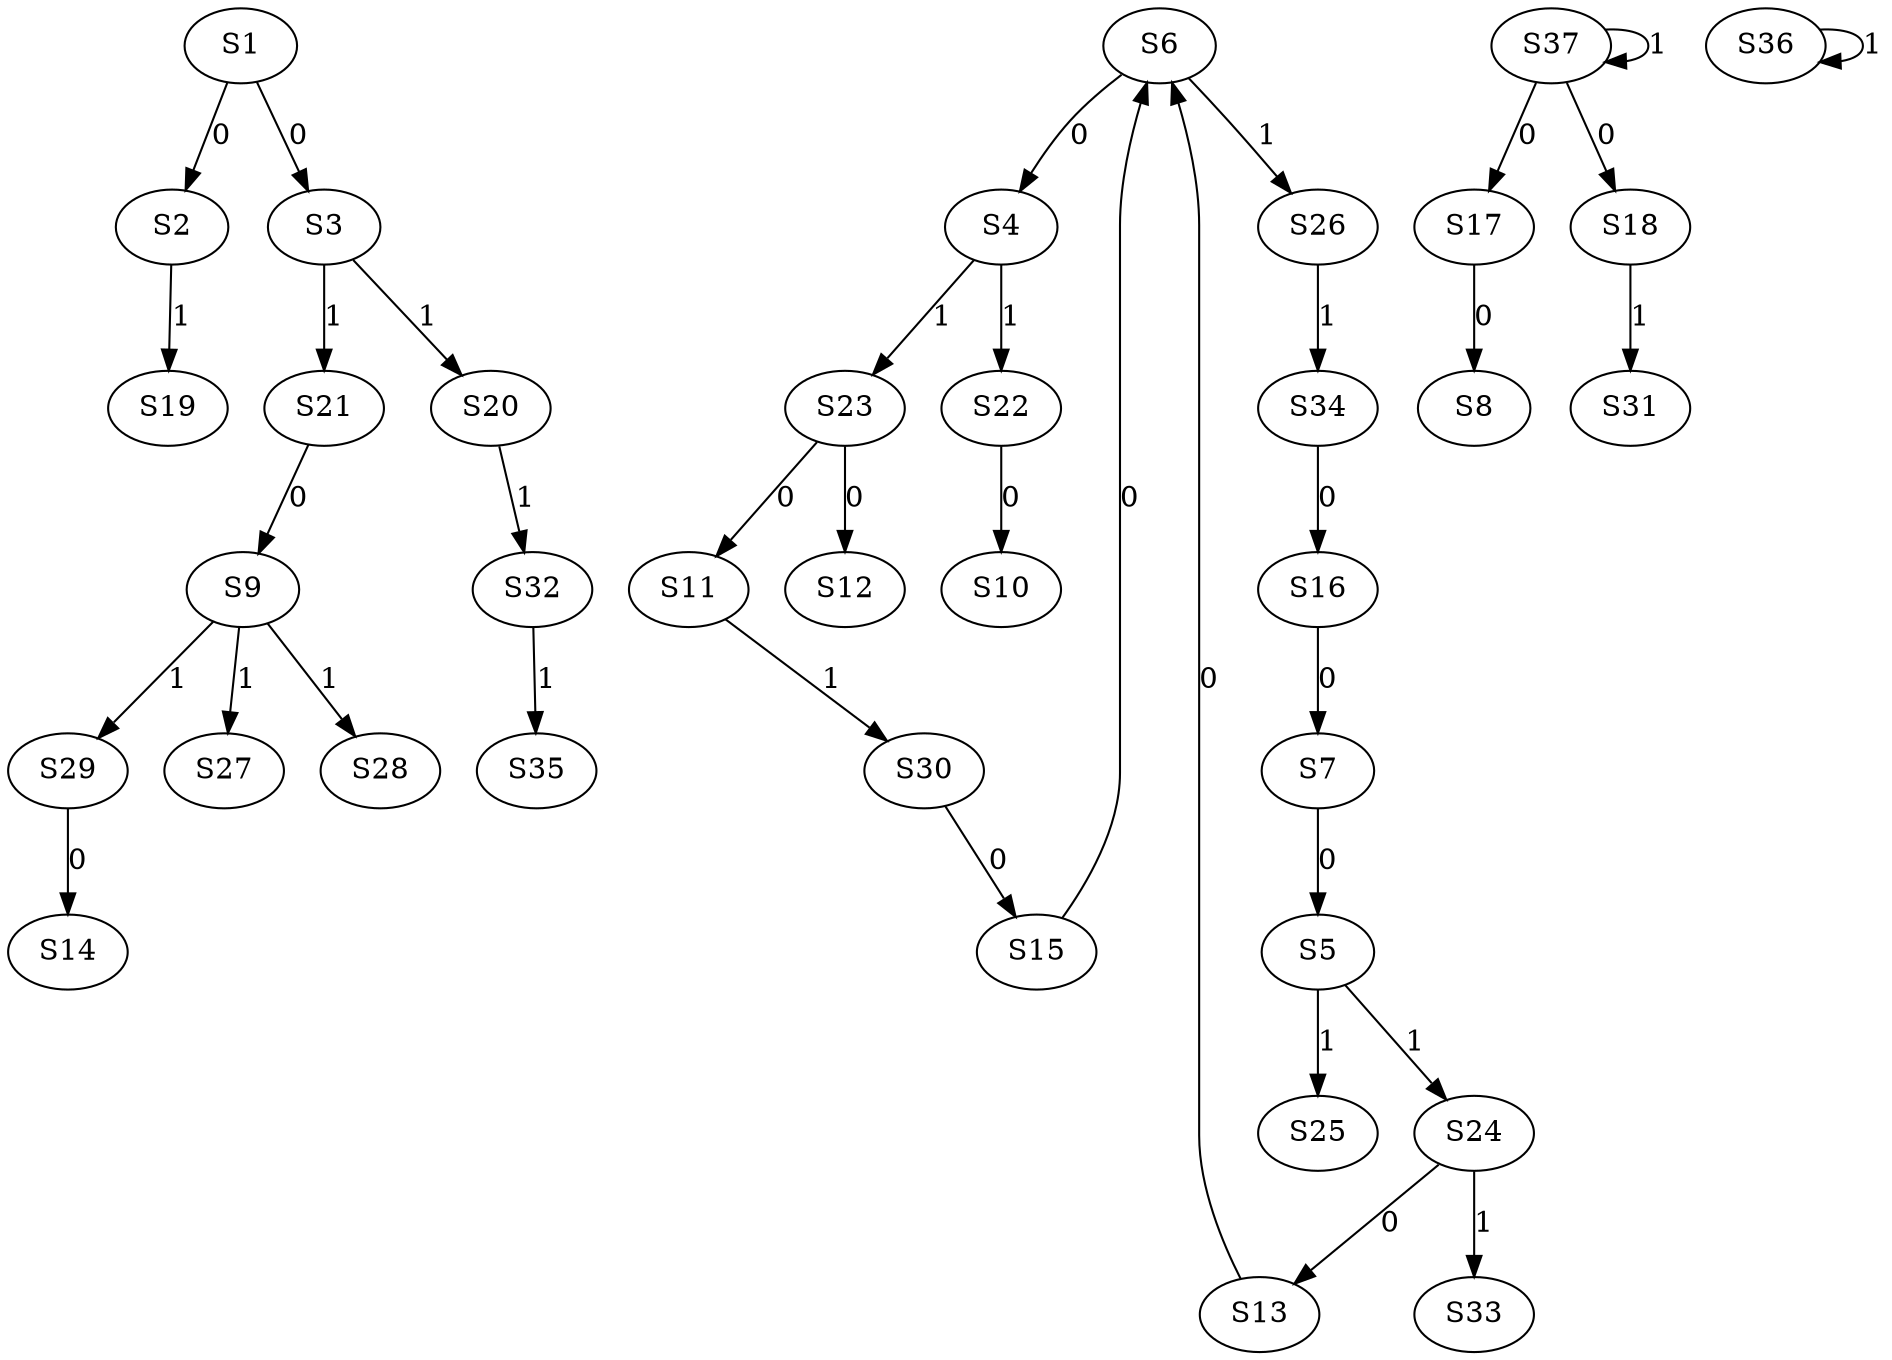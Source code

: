 strict digraph {
	S1 -> S2 [ label = 0 ];
	S1 -> S3 [ label = 0 ];
	S6 -> S4 [ label = 0 ];
	S7 -> S5 [ label = 0 ];
	S13 -> S6 [ label = 0 ];
	S16 -> S7 [ label = 0 ];
	S17 -> S8 [ label = 0 ];
	S21 -> S9 [ label = 0 ];
	S22 -> S10 [ label = 0 ];
	S23 -> S11 [ label = 0 ];
	S23 -> S12 [ label = 0 ];
	S24 -> S13 [ label = 0 ];
	S29 -> S14 [ label = 0 ];
	S30 -> S15 [ label = 0 ];
	S34 -> S16 [ label = 0 ];
	S37 -> S17 [ label = 0 ];
	S37 -> S18 [ label = 0 ];
	S2 -> S19 [ label = 1 ];
	S3 -> S20 [ label = 1 ];
	S3 -> S21 [ label = 1 ];
	S4 -> S22 [ label = 1 ];
	S4 -> S23 [ label = 1 ];
	S5 -> S24 [ label = 1 ];
	S5 -> S25 [ label = 1 ];
	S6 -> S26 [ label = 1 ];
	S9 -> S27 [ label = 1 ];
	S9 -> S28 [ label = 1 ];
	S9 -> S29 [ label = 1 ];
	S11 -> S30 [ label = 1 ];
	S18 -> S31 [ label = 1 ];
	S20 -> S32 [ label = 1 ];
	S24 -> S33 [ label = 1 ];
	S26 -> S34 [ label = 1 ];
	S32 -> S35 [ label = 1 ];
	S36 -> S36 [ label = 1 ];
	S37 -> S37 [ label = 1 ];
	S15 -> S6 [ label = 0 ];
}